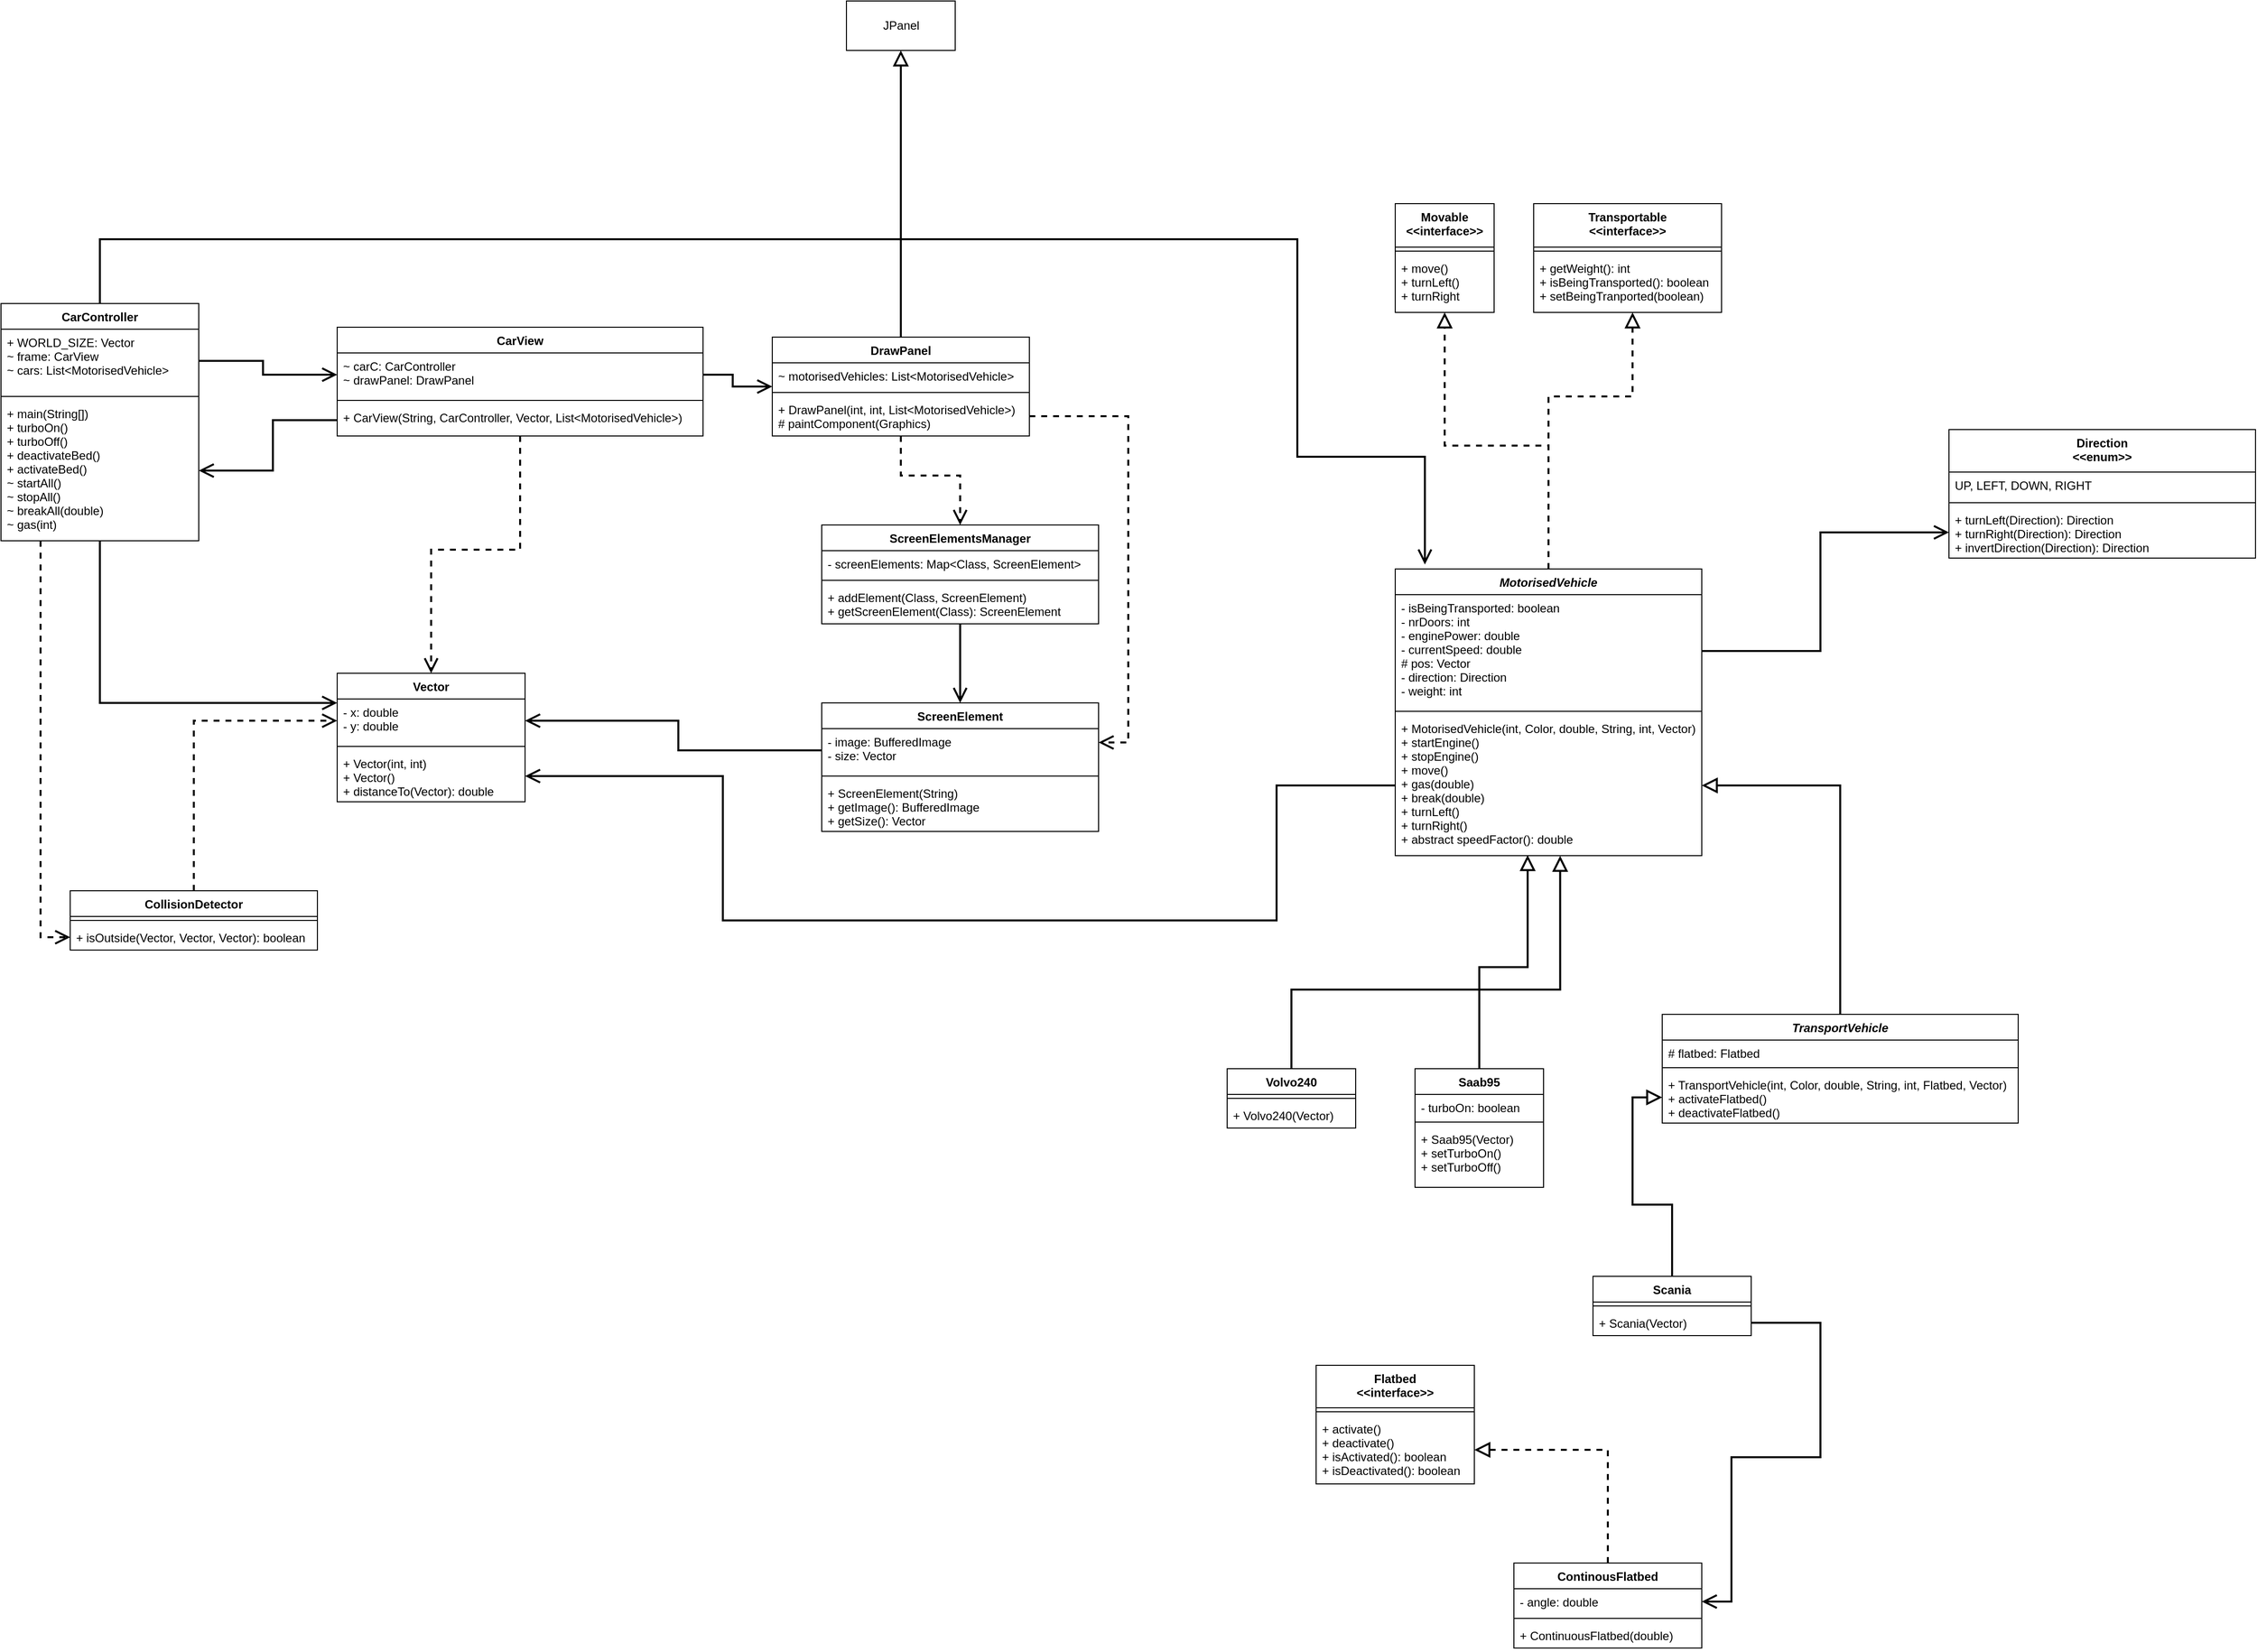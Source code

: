 <mxfile version="12.3.6" type="github" pages="1">
  <diagram id="S3boWNUAbr6cdMEhZepz" name="Page-1">
    <mxGraphModel dx="1896" dy="2156" grid="1" gridSize="10" guides="1" tooltips="1" connect="1" arrows="1" fold="1" page="1" pageScale="1" pageWidth="850" pageHeight="1100" math="0" shadow="0">
      <root>
        <mxCell id="0"/>
        <mxCell id="1" parent="0"/>
        <mxCell id="bAPzMN1ctLrp0MAVzlvX-47" style="edgeStyle=orthogonalEdgeStyle;rounded=0;orthogonalLoop=1;jettySize=auto;html=1;endArrow=open;endFill=0;endSize=11;strokeWidth=2;" edge="1" parent="1" source="bAPzMN1ctLrp0MAVzlvX-1" target="bAPzMN1ctLrp0MAVzlvX-42">
          <mxGeometry relative="1" as="geometry">
            <Array as="points">
              <mxPoint x="120" y="540"/>
            </Array>
          </mxGeometry>
        </mxCell>
        <mxCell id="bAPzMN1ctLrp0MAVzlvX-122" style="edgeStyle=orthogonalEdgeStyle;rounded=0;orthogonalLoop=1;jettySize=auto;html=1;dashed=1;endArrow=open;endFill=0;endSize=11;strokeWidth=2;" edge="1" parent="1" source="bAPzMN1ctLrp0MAVzlvX-1" target="bAPzMN1ctLrp0MAVzlvX-120">
          <mxGeometry relative="1" as="geometry">
            <Array as="points">
              <mxPoint x="60" y="777"/>
            </Array>
          </mxGeometry>
        </mxCell>
        <mxCell id="bAPzMN1ctLrp0MAVzlvX-123" style="edgeStyle=orthogonalEdgeStyle;rounded=0;orthogonalLoop=1;jettySize=auto;html=1;endArrow=open;endFill=0;endSize=11;strokeWidth=2;" edge="1" parent="1" source="bAPzMN1ctLrp0MAVzlvX-1">
          <mxGeometry relative="1" as="geometry">
            <mxPoint x="1460" y="400" as="targetPoint"/>
            <Array as="points">
              <mxPoint x="120" y="71"/>
              <mxPoint x="1331" y="71"/>
              <mxPoint x="1331" y="291"/>
              <mxPoint x="1460" y="291"/>
            </Array>
          </mxGeometry>
        </mxCell>
        <mxCell id="bAPzMN1ctLrp0MAVzlvX-1" value="CarController" style="swimlane;fontStyle=1;align=center;verticalAlign=top;childLayout=stackLayout;horizontal=1;startSize=26;horizontalStack=0;resizeParent=1;resizeParentMax=0;resizeLast=0;collapsible=1;marginBottom=0;" vertex="1" parent="1">
          <mxGeometry x="20" y="136" width="200" height="240" as="geometry"/>
        </mxCell>
        <mxCell id="bAPzMN1ctLrp0MAVzlvX-2" value="+ WORLD_SIZE: Vector&#xa;~ frame: CarView&#xa;~ cars: List&lt;MotorisedVehicle&gt;" style="text;strokeColor=none;fillColor=none;align=left;verticalAlign=top;spacingLeft=4;spacingRight=4;overflow=hidden;rotatable=0;points=[[0,0.5],[1,0.5]];portConstraint=eastwest;" vertex="1" parent="bAPzMN1ctLrp0MAVzlvX-1">
          <mxGeometry y="26" width="200" height="64" as="geometry"/>
        </mxCell>
        <mxCell id="bAPzMN1ctLrp0MAVzlvX-3" value="" style="line;strokeWidth=1;fillColor=none;align=left;verticalAlign=middle;spacingTop=-1;spacingLeft=3;spacingRight=3;rotatable=0;labelPosition=right;points=[];portConstraint=eastwest;" vertex="1" parent="bAPzMN1ctLrp0MAVzlvX-1">
          <mxGeometry y="90" width="200" height="8" as="geometry"/>
        </mxCell>
        <mxCell id="bAPzMN1ctLrp0MAVzlvX-4" value="+ main(String[])&#xa;+ turboOn()&#xa;+ turboOff()&#xa;+ deactivateBed()&#xa;+ activateBed()&#xa;~ startAll()&#xa;~ stopAll()&#xa;~ breakAll(double)&#xa;~ gas(int)" style="text;strokeColor=none;fillColor=none;align=left;verticalAlign=top;spacingLeft=4;spacingRight=4;overflow=hidden;rotatable=0;points=[[0,0.5],[1,0.5]];portConstraint=eastwest;fontStyle=0" vertex="1" parent="bAPzMN1ctLrp0MAVzlvX-1">
          <mxGeometry y="98" width="200" height="142" as="geometry"/>
        </mxCell>
        <mxCell id="bAPzMN1ctLrp0MAVzlvX-48" style="edgeStyle=orthogonalEdgeStyle;rounded=0;orthogonalLoop=1;jettySize=auto;html=1;endArrow=open;endFill=0;endSize=11;strokeWidth=2;dashed=1;" edge="1" parent="1" source="bAPzMN1ctLrp0MAVzlvX-5" target="bAPzMN1ctLrp0MAVzlvX-42">
          <mxGeometry relative="1" as="geometry"/>
        </mxCell>
        <mxCell id="bAPzMN1ctLrp0MAVzlvX-5" value="CarView" style="swimlane;fontStyle=1;align=center;verticalAlign=top;childLayout=stackLayout;horizontal=1;startSize=26;horizontalStack=0;resizeParent=1;resizeParentMax=0;resizeLast=0;collapsible=1;marginBottom=0;" vertex="1" parent="1">
          <mxGeometry x="360" y="160" width="370" height="110" as="geometry"/>
        </mxCell>
        <mxCell id="bAPzMN1ctLrp0MAVzlvX-6" value="~ carC: CarController&#xa;~ drawPanel: DrawPanel" style="text;strokeColor=none;fillColor=none;align=left;verticalAlign=top;spacingLeft=4;spacingRight=4;overflow=hidden;rotatable=0;points=[[0,0.5],[1,0.5]];portConstraint=eastwest;" vertex="1" parent="bAPzMN1ctLrp0MAVzlvX-5">
          <mxGeometry y="26" width="370" height="44" as="geometry"/>
        </mxCell>
        <mxCell id="bAPzMN1ctLrp0MAVzlvX-7" value="" style="line;strokeWidth=1;fillColor=none;align=left;verticalAlign=middle;spacingTop=-1;spacingLeft=3;spacingRight=3;rotatable=0;labelPosition=right;points=[];portConstraint=eastwest;" vertex="1" parent="bAPzMN1ctLrp0MAVzlvX-5">
          <mxGeometry y="70" width="370" height="8" as="geometry"/>
        </mxCell>
        <mxCell id="bAPzMN1ctLrp0MAVzlvX-8" value="+ CarView(String, CarController, Vector, List&lt;MotorisedVehicle&gt;)&#xa;" style="text;strokeColor=none;fillColor=none;align=left;verticalAlign=top;spacingLeft=4;spacingRight=4;overflow=hidden;rotatable=0;points=[[0,0.5],[1,0.5]];portConstraint=eastwest;" vertex="1" parent="bAPzMN1ctLrp0MAVzlvX-5">
          <mxGeometry y="78" width="370" height="32" as="geometry"/>
        </mxCell>
        <mxCell id="bAPzMN1ctLrp0MAVzlvX-14" style="edgeStyle=orthogonalEdgeStyle;rounded=0;orthogonalLoop=1;jettySize=auto;html=1;exitX=1;exitY=0.5;exitDx=0;exitDy=0;entryX=0;entryY=0.5;entryDx=0;entryDy=0;endArrow=open;endFill=0;endSize=11;strokeWidth=2;" edge="1" parent="1" source="bAPzMN1ctLrp0MAVzlvX-2" target="bAPzMN1ctLrp0MAVzlvX-6">
          <mxGeometry relative="1" as="geometry"/>
        </mxCell>
        <mxCell id="bAPzMN1ctLrp0MAVzlvX-15" style="edgeStyle=orthogonalEdgeStyle;rounded=0;orthogonalLoop=1;jettySize=auto;html=1;exitX=0;exitY=0.5;exitDx=0;exitDy=0;endArrow=open;endFill=0;endSize=11;strokeWidth=2;" edge="1" parent="1" source="bAPzMN1ctLrp0MAVzlvX-8" target="bAPzMN1ctLrp0MAVzlvX-4">
          <mxGeometry relative="1" as="geometry"/>
        </mxCell>
        <mxCell id="bAPzMN1ctLrp0MAVzlvX-22" style="edgeStyle=orthogonalEdgeStyle;rounded=0;orthogonalLoop=1;jettySize=auto;html=1;exitX=0.5;exitY=0;exitDx=0;exitDy=0;entryX=0.5;entryY=1;entryDx=0;entryDy=0;endArrow=block;endFill=0;endSize=11;strokeWidth=2;" edge="1" parent="1" source="bAPzMN1ctLrp0MAVzlvX-16" target="bAPzMN1ctLrp0MAVzlvX-20">
          <mxGeometry relative="1" as="geometry"/>
        </mxCell>
        <mxCell id="bAPzMN1ctLrp0MAVzlvX-35" style="edgeStyle=orthogonalEdgeStyle;rounded=0;orthogonalLoop=1;jettySize=auto;html=1;entryX=0.5;entryY=0;entryDx=0;entryDy=0;endArrow=open;endFill=0;endSize=11;strokeWidth=2;dashed=1;" edge="1" parent="1" source="bAPzMN1ctLrp0MAVzlvX-16" target="bAPzMN1ctLrp0MAVzlvX-24">
          <mxGeometry relative="1" as="geometry"/>
        </mxCell>
        <mxCell id="bAPzMN1ctLrp0MAVzlvX-16" value="DrawPanel" style="swimlane;fontStyle=1;align=center;verticalAlign=top;childLayout=stackLayout;horizontal=1;startSize=26;horizontalStack=0;resizeParent=1;resizeParentMax=0;resizeLast=0;collapsible=1;marginBottom=0;" vertex="1" parent="1">
          <mxGeometry x="800" y="170" width="260" height="100" as="geometry"/>
        </mxCell>
        <mxCell id="bAPzMN1ctLrp0MAVzlvX-17" value="~ motorisedVehicles: List&lt;MotorisedVehicle&gt;" style="text;strokeColor=none;fillColor=none;align=left;verticalAlign=top;spacingLeft=4;spacingRight=4;overflow=hidden;rotatable=0;points=[[0,0.5],[1,0.5]];portConstraint=eastwest;" vertex="1" parent="bAPzMN1ctLrp0MAVzlvX-16">
          <mxGeometry y="26" width="260" height="26" as="geometry"/>
        </mxCell>
        <mxCell id="bAPzMN1ctLrp0MAVzlvX-18" value="" style="line;strokeWidth=1;fillColor=none;align=left;verticalAlign=middle;spacingTop=-1;spacingLeft=3;spacingRight=3;rotatable=0;labelPosition=right;points=[];portConstraint=eastwest;" vertex="1" parent="bAPzMN1ctLrp0MAVzlvX-16">
          <mxGeometry y="52" width="260" height="8" as="geometry"/>
        </mxCell>
        <mxCell id="bAPzMN1ctLrp0MAVzlvX-19" value="+ DrawPanel(int, int, List&lt;MotorisedVehicle&gt;)&#xa;# paintComponent(Graphics)" style="text;strokeColor=none;fillColor=none;align=left;verticalAlign=top;spacingLeft=4;spacingRight=4;overflow=hidden;rotatable=0;points=[[0,0.5],[1,0.5]];portConstraint=eastwest;" vertex="1" parent="bAPzMN1ctLrp0MAVzlvX-16">
          <mxGeometry y="60" width="260" height="40" as="geometry"/>
        </mxCell>
        <mxCell id="bAPzMN1ctLrp0MAVzlvX-20" value="JPanel" style="html=1;" vertex="1" parent="1">
          <mxGeometry x="875" y="-170" width="110" height="50" as="geometry"/>
        </mxCell>
        <mxCell id="bAPzMN1ctLrp0MAVzlvX-21" style="edgeStyle=orthogonalEdgeStyle;rounded=0;orthogonalLoop=1;jettySize=auto;html=1;exitX=1;exitY=0.5;exitDx=0;exitDy=0;entryX=0;entryY=0.5;entryDx=0;entryDy=0;endArrow=open;endFill=0;endSize=11;strokeWidth=2;" edge="1" parent="1" source="bAPzMN1ctLrp0MAVzlvX-6" target="bAPzMN1ctLrp0MAVzlvX-16">
          <mxGeometry relative="1" as="geometry"/>
        </mxCell>
        <mxCell id="bAPzMN1ctLrp0MAVzlvX-40" value="" style="edgeStyle=orthogonalEdgeStyle;rounded=0;orthogonalLoop=1;jettySize=auto;html=1;endArrow=open;endFill=0;endSize=11;strokeWidth=2;" edge="1" parent="1" source="bAPzMN1ctLrp0MAVzlvX-24" target="bAPzMN1ctLrp0MAVzlvX-36">
          <mxGeometry relative="1" as="geometry"/>
        </mxCell>
        <mxCell id="bAPzMN1ctLrp0MAVzlvX-24" value="ScreenElementsManager" style="swimlane;fontStyle=1;align=center;verticalAlign=top;childLayout=stackLayout;horizontal=1;startSize=26;horizontalStack=0;resizeParent=1;resizeParentMax=0;resizeLast=0;collapsible=1;marginBottom=0;" vertex="1" parent="1">
          <mxGeometry x="850" y="360" width="280" height="100" as="geometry"/>
        </mxCell>
        <mxCell id="bAPzMN1ctLrp0MAVzlvX-25" value="- screenElements: Map&lt;Class, ScreenElement&gt;" style="text;strokeColor=none;fillColor=none;align=left;verticalAlign=top;spacingLeft=4;spacingRight=4;overflow=hidden;rotatable=0;points=[[0,0.5],[1,0.5]];portConstraint=eastwest;" vertex="1" parent="bAPzMN1ctLrp0MAVzlvX-24">
          <mxGeometry y="26" width="280" height="26" as="geometry"/>
        </mxCell>
        <mxCell id="bAPzMN1ctLrp0MAVzlvX-26" value="" style="line;strokeWidth=1;fillColor=none;align=left;verticalAlign=middle;spacingTop=-1;spacingLeft=3;spacingRight=3;rotatable=0;labelPosition=right;points=[];portConstraint=eastwest;" vertex="1" parent="bAPzMN1ctLrp0MAVzlvX-24">
          <mxGeometry y="52" width="280" height="8" as="geometry"/>
        </mxCell>
        <mxCell id="bAPzMN1ctLrp0MAVzlvX-27" value="+ addElement(Class, ScreenElement)&#xa;+ getScreenElement(Class): ScreenElement" style="text;strokeColor=none;fillColor=none;align=left;verticalAlign=top;spacingLeft=4;spacingRight=4;overflow=hidden;rotatable=0;points=[[0,0.5],[1,0.5]];portConstraint=eastwest;" vertex="1" parent="bAPzMN1ctLrp0MAVzlvX-24">
          <mxGeometry y="60" width="280" height="40" as="geometry"/>
        </mxCell>
        <mxCell id="bAPzMN1ctLrp0MAVzlvX-36" value="ScreenElement" style="swimlane;fontStyle=1;align=center;verticalAlign=top;childLayout=stackLayout;horizontal=1;startSize=26;horizontalStack=0;resizeParent=1;resizeParentMax=0;resizeLast=0;collapsible=1;marginBottom=0;" vertex="1" parent="1">
          <mxGeometry x="850" y="540" width="280" height="130" as="geometry"/>
        </mxCell>
        <mxCell id="bAPzMN1ctLrp0MAVzlvX-37" value="- image: BufferedImage&#xa;- size: Vector" style="text;strokeColor=none;fillColor=none;align=left;verticalAlign=top;spacingLeft=4;spacingRight=4;overflow=hidden;rotatable=0;points=[[0,0.5],[1,0.5]];portConstraint=eastwest;" vertex="1" parent="bAPzMN1ctLrp0MAVzlvX-36">
          <mxGeometry y="26" width="280" height="44" as="geometry"/>
        </mxCell>
        <mxCell id="bAPzMN1ctLrp0MAVzlvX-38" value="" style="line;strokeWidth=1;fillColor=none;align=left;verticalAlign=middle;spacingTop=-1;spacingLeft=3;spacingRight=3;rotatable=0;labelPosition=right;points=[];portConstraint=eastwest;" vertex="1" parent="bAPzMN1ctLrp0MAVzlvX-36">
          <mxGeometry y="70" width="280" height="8" as="geometry"/>
        </mxCell>
        <mxCell id="bAPzMN1ctLrp0MAVzlvX-39" value="+ ScreenElement(String)&#xa;+ getImage(): BufferedImage&#xa;+ getSize(): Vector" style="text;strokeColor=none;fillColor=none;align=left;verticalAlign=top;spacingLeft=4;spacingRight=4;overflow=hidden;rotatable=0;points=[[0,0.5],[1,0.5]];portConstraint=eastwest;" vertex="1" parent="bAPzMN1ctLrp0MAVzlvX-36">
          <mxGeometry y="78" width="280" height="52" as="geometry"/>
        </mxCell>
        <mxCell id="bAPzMN1ctLrp0MAVzlvX-41" style="edgeStyle=orthogonalEdgeStyle;rounded=0;orthogonalLoop=1;jettySize=auto;html=1;entryX=1;entryY=0.318;entryDx=0;entryDy=0;entryPerimeter=0;dashed=1;endArrow=open;endFill=0;endSize=11;strokeWidth=2;" edge="1" parent="1" source="bAPzMN1ctLrp0MAVzlvX-19" target="bAPzMN1ctLrp0MAVzlvX-37">
          <mxGeometry relative="1" as="geometry"/>
        </mxCell>
        <mxCell id="bAPzMN1ctLrp0MAVzlvX-42" value="Vector" style="swimlane;fontStyle=1;align=center;verticalAlign=top;childLayout=stackLayout;horizontal=1;startSize=26;horizontalStack=0;resizeParent=1;resizeParentMax=0;resizeLast=0;collapsible=1;marginBottom=0;" vertex="1" parent="1">
          <mxGeometry x="360" y="510" width="190" height="130" as="geometry"/>
        </mxCell>
        <mxCell id="bAPzMN1ctLrp0MAVzlvX-43" value="- x: double&#xa;- y: double" style="text;strokeColor=none;fillColor=none;align=left;verticalAlign=top;spacingLeft=4;spacingRight=4;overflow=hidden;rotatable=0;points=[[0,0.5],[1,0.5]];portConstraint=eastwest;" vertex="1" parent="bAPzMN1ctLrp0MAVzlvX-42">
          <mxGeometry y="26" width="190" height="44" as="geometry"/>
        </mxCell>
        <mxCell id="bAPzMN1ctLrp0MAVzlvX-44" value="" style="line;strokeWidth=1;fillColor=none;align=left;verticalAlign=middle;spacingTop=-1;spacingLeft=3;spacingRight=3;rotatable=0;labelPosition=right;points=[];portConstraint=eastwest;" vertex="1" parent="bAPzMN1ctLrp0MAVzlvX-42">
          <mxGeometry y="70" width="190" height="8" as="geometry"/>
        </mxCell>
        <mxCell id="bAPzMN1ctLrp0MAVzlvX-45" value="+ Vector(int, int)&#xa;+ Vector()&#xa;+ distanceTo(Vector): double" style="text;strokeColor=none;fillColor=none;align=left;verticalAlign=top;spacingLeft=4;spacingRight=4;overflow=hidden;rotatable=0;points=[[0,0.5],[1,0.5]];portConstraint=eastwest;" vertex="1" parent="bAPzMN1ctLrp0MAVzlvX-42">
          <mxGeometry y="78" width="190" height="52" as="geometry"/>
        </mxCell>
        <mxCell id="bAPzMN1ctLrp0MAVzlvX-46" style="edgeStyle=orthogonalEdgeStyle;rounded=0;orthogonalLoop=1;jettySize=auto;html=1;exitX=0;exitY=0.5;exitDx=0;exitDy=0;endArrow=open;endFill=0;endSize=11;strokeWidth=2;" edge="1" parent="1" source="bAPzMN1ctLrp0MAVzlvX-37" target="bAPzMN1ctLrp0MAVzlvX-43">
          <mxGeometry relative="1" as="geometry"/>
        </mxCell>
        <mxCell id="bAPzMN1ctLrp0MAVzlvX-57" value="" style="edgeStyle=orthogonalEdgeStyle;rounded=0;orthogonalLoop=1;jettySize=auto;html=1;dashed=1;endArrow=block;endFill=0;endSize=11;strokeWidth=2;" edge="1" parent="1" source="bAPzMN1ctLrp0MAVzlvX-49" target="bAPzMN1ctLrp0MAVzlvX-53">
          <mxGeometry relative="1" as="geometry"/>
        </mxCell>
        <mxCell id="bAPzMN1ctLrp0MAVzlvX-61" style="edgeStyle=orthogonalEdgeStyle;rounded=0;orthogonalLoop=1;jettySize=auto;html=1;dashed=1;endArrow=block;endFill=0;endSize=11;strokeWidth=2;" edge="1" parent="1" source="bAPzMN1ctLrp0MAVzlvX-49" target="bAPzMN1ctLrp0MAVzlvX-60">
          <mxGeometry relative="1" as="geometry">
            <Array as="points">
              <mxPoint x="1585" y="230"/>
              <mxPoint x="1670" y="230"/>
            </Array>
          </mxGeometry>
        </mxCell>
        <mxCell id="bAPzMN1ctLrp0MAVzlvX-49" value="MotorisedVehicle" style="swimlane;fontStyle=3;align=center;verticalAlign=top;childLayout=stackLayout;horizontal=1;startSize=26;horizontalStack=0;resizeParent=1;resizeParentMax=0;resizeLast=0;collapsible=1;marginBottom=0;" vertex="1" parent="1">
          <mxGeometry x="1430" y="404.5" width="310" height="290" as="geometry"/>
        </mxCell>
        <mxCell id="bAPzMN1ctLrp0MAVzlvX-50" value="- isBeingTransported: boolean&#xa;- nrDoors: int&#xa;- enginePower: double&#xa;- currentSpeed: double&#xa;# pos: Vector&#xa;- direction: Direction&#xa;- weight: int" style="text;strokeColor=none;fillColor=none;align=left;verticalAlign=top;spacingLeft=4;spacingRight=4;overflow=hidden;rotatable=0;points=[[0,0.5],[1,0.5]];portConstraint=eastwest;" vertex="1" parent="bAPzMN1ctLrp0MAVzlvX-49">
          <mxGeometry y="26" width="310" height="114" as="geometry"/>
        </mxCell>
        <mxCell id="bAPzMN1ctLrp0MAVzlvX-51" value="" style="line;strokeWidth=1;fillColor=none;align=left;verticalAlign=middle;spacingTop=-1;spacingLeft=3;spacingRight=3;rotatable=0;labelPosition=right;points=[];portConstraint=eastwest;" vertex="1" parent="bAPzMN1ctLrp0MAVzlvX-49">
          <mxGeometry y="140" width="310" height="8" as="geometry"/>
        </mxCell>
        <mxCell id="bAPzMN1ctLrp0MAVzlvX-52" value="+ MotorisedVehicle(int, Color, double, String, int, Vector)&#xa;+ startEngine()&#xa;+ stopEngine()&#xa;+ move()&#xa;+ gas(double)&#xa;+ break(double)&#xa;+ turnLeft()&#xa;+ turnRight()&#xa;+ abstract speedFactor(): double" style="text;strokeColor=none;fillColor=none;align=left;verticalAlign=top;spacingLeft=4;spacingRight=4;overflow=hidden;rotatable=0;points=[[0,0.5],[1,0.5]];portConstraint=eastwest;" vertex="1" parent="bAPzMN1ctLrp0MAVzlvX-49">
          <mxGeometry y="148" width="310" height="142" as="geometry"/>
        </mxCell>
        <mxCell id="bAPzMN1ctLrp0MAVzlvX-98" style="edgeStyle=orthogonalEdgeStyle;rounded=0;orthogonalLoop=1;jettySize=auto;html=1;entryX=0.538;entryY=1.001;entryDx=0;entryDy=0;entryPerimeter=0;endArrow=block;endFill=0;endSize=11;strokeWidth=2;" edge="1" parent="1" source="bAPzMN1ctLrp0MAVzlvX-74" target="bAPzMN1ctLrp0MAVzlvX-52">
          <mxGeometry relative="1" as="geometry">
            <Array as="points">
              <mxPoint x="1325" y="830"/>
              <mxPoint x="1597" y="830"/>
            </Array>
          </mxGeometry>
        </mxCell>
        <mxCell id="bAPzMN1ctLrp0MAVzlvX-74" value="Volvo240" style="swimlane;fontStyle=1;align=center;verticalAlign=top;childLayout=stackLayout;horizontal=1;startSize=26;horizontalStack=0;resizeParent=1;resizeParentMax=0;resizeLast=0;collapsible=1;marginBottom=0;" vertex="1" parent="1">
          <mxGeometry x="1260" y="910" width="130" height="60" as="geometry"/>
        </mxCell>
        <mxCell id="bAPzMN1ctLrp0MAVzlvX-76" value="" style="line;strokeWidth=1;fillColor=none;align=left;verticalAlign=middle;spacingTop=-1;spacingLeft=3;spacingRight=3;rotatable=0;labelPosition=right;points=[];portConstraint=eastwest;" vertex="1" parent="bAPzMN1ctLrp0MAVzlvX-74">
          <mxGeometry y="26" width="130" height="8" as="geometry"/>
        </mxCell>
        <mxCell id="bAPzMN1ctLrp0MAVzlvX-77" value="+ Volvo240(Vector)" style="text;strokeColor=none;fillColor=none;align=left;verticalAlign=top;spacingLeft=4;spacingRight=4;overflow=hidden;rotatable=0;points=[[0,0.5],[1,0.5]];portConstraint=eastwest;" vertex="1" parent="bAPzMN1ctLrp0MAVzlvX-74">
          <mxGeometry y="34" width="130" height="26" as="geometry"/>
        </mxCell>
        <mxCell id="bAPzMN1ctLrp0MAVzlvX-53" value="Movable&#xa;&lt;&lt;interface&gt;&gt;" style="swimlane;fontStyle=1;align=center;verticalAlign=top;childLayout=stackLayout;horizontal=1;startSize=44;horizontalStack=0;resizeParent=1;resizeParentMax=0;resizeLast=0;collapsible=1;marginBottom=0;" vertex="1" parent="1">
          <mxGeometry x="1430" y="35" width="100" height="110" as="geometry"/>
        </mxCell>
        <mxCell id="bAPzMN1ctLrp0MAVzlvX-55" value="" style="line;strokeWidth=1;fillColor=none;align=left;verticalAlign=middle;spacingTop=-1;spacingLeft=3;spacingRight=3;rotatable=0;labelPosition=right;points=[];portConstraint=eastwest;" vertex="1" parent="bAPzMN1ctLrp0MAVzlvX-53">
          <mxGeometry y="44" width="100" height="8" as="geometry"/>
        </mxCell>
        <mxCell id="bAPzMN1ctLrp0MAVzlvX-56" value="+ move()&#xa;+ turnLeft()&#xa;+ turnRight" style="text;strokeColor=none;fillColor=none;align=left;verticalAlign=top;spacingLeft=4;spacingRight=4;overflow=hidden;rotatable=0;points=[[0,0.5],[1,0.5]];portConstraint=eastwest;" vertex="1" parent="bAPzMN1ctLrp0MAVzlvX-53">
          <mxGeometry y="52" width="100" height="58" as="geometry"/>
        </mxCell>
        <mxCell id="bAPzMN1ctLrp0MAVzlvX-58" value="Transportable&#xa;&lt;&lt;interface&gt;&gt;" style="swimlane;fontStyle=1;align=center;verticalAlign=top;childLayout=stackLayout;horizontal=1;startSize=44;horizontalStack=0;resizeParent=1;resizeParentMax=0;resizeLast=0;collapsible=1;marginBottom=0;" vertex="1" parent="1">
          <mxGeometry x="1570" y="35" width="190" height="110" as="geometry"/>
        </mxCell>
        <mxCell id="bAPzMN1ctLrp0MAVzlvX-59" value="" style="line;strokeWidth=1;fillColor=none;align=left;verticalAlign=middle;spacingTop=-1;spacingLeft=3;spacingRight=3;rotatable=0;labelPosition=right;points=[];portConstraint=eastwest;" vertex="1" parent="bAPzMN1ctLrp0MAVzlvX-58">
          <mxGeometry y="44" width="190" height="8" as="geometry"/>
        </mxCell>
        <mxCell id="bAPzMN1ctLrp0MAVzlvX-60" value="+ getWeight(): int&#xa;+ isBeingTransported(): boolean&#xa;+ setBeingTranported(boolean)" style="text;strokeColor=none;fillColor=none;align=left;verticalAlign=top;spacingLeft=4;spacingRight=4;overflow=hidden;rotatable=0;points=[[0,0.5],[1,0.5]];portConstraint=eastwest;" vertex="1" parent="bAPzMN1ctLrp0MAVzlvX-58">
          <mxGeometry y="52" width="190" height="58" as="geometry"/>
        </mxCell>
        <mxCell id="bAPzMN1ctLrp0MAVzlvX-66" value="Direction&#xa;&lt;&lt;enum&gt;&gt;" style="swimlane;fontStyle=1;align=center;verticalAlign=top;childLayout=stackLayout;horizontal=1;startSize=43;horizontalStack=0;resizeParent=1;resizeParentMax=0;resizeLast=0;collapsible=1;marginBottom=0;" vertex="1" parent="1">
          <mxGeometry x="1990" y="263.5" width="310" height="130" as="geometry"/>
        </mxCell>
        <mxCell id="bAPzMN1ctLrp0MAVzlvX-67" value="UP, LEFT, DOWN, RIGHT" style="text;strokeColor=none;fillColor=none;align=left;verticalAlign=top;spacingLeft=4;spacingRight=4;overflow=hidden;rotatable=0;points=[[0,0.5],[1,0.5]];portConstraint=eastwest;" vertex="1" parent="bAPzMN1ctLrp0MAVzlvX-66">
          <mxGeometry y="43" width="310" height="27" as="geometry"/>
        </mxCell>
        <mxCell id="bAPzMN1ctLrp0MAVzlvX-68" value="" style="line;strokeWidth=1;fillColor=none;align=left;verticalAlign=middle;spacingTop=-1;spacingLeft=3;spacingRight=3;rotatable=0;labelPosition=right;points=[];portConstraint=eastwest;" vertex="1" parent="bAPzMN1ctLrp0MAVzlvX-66">
          <mxGeometry y="70" width="310" height="8" as="geometry"/>
        </mxCell>
        <mxCell id="bAPzMN1ctLrp0MAVzlvX-69" value="+ turnLeft(Direction): Direction&#xa;+ turnRight(Direction): Direction&#xa;+ invertDirection(Direction): Direction" style="text;strokeColor=none;fillColor=none;align=left;verticalAlign=top;spacingLeft=4;spacingRight=4;overflow=hidden;rotatable=0;points=[[0,0.5],[1,0.5]];portConstraint=eastwest;" vertex="1" parent="bAPzMN1ctLrp0MAVzlvX-66">
          <mxGeometry y="78" width="310" height="52" as="geometry"/>
        </mxCell>
        <mxCell id="bAPzMN1ctLrp0MAVzlvX-71" style="edgeStyle=orthogonalEdgeStyle;rounded=0;orthogonalLoop=1;jettySize=auto;html=1;endArrow=open;endFill=0;endSize=11;strokeWidth=2;" edge="1" parent="1" source="bAPzMN1ctLrp0MAVzlvX-50" target="bAPzMN1ctLrp0MAVzlvX-69">
          <mxGeometry relative="1" as="geometry"/>
        </mxCell>
        <mxCell id="bAPzMN1ctLrp0MAVzlvX-97" style="edgeStyle=orthogonalEdgeStyle;rounded=0;orthogonalLoop=1;jettySize=auto;html=1;entryX=0.432;entryY=0.996;entryDx=0;entryDy=0;entryPerimeter=0;endArrow=block;endFill=0;endSize=11;strokeWidth=2;" edge="1" parent="1" source="bAPzMN1ctLrp0MAVzlvX-86" target="bAPzMN1ctLrp0MAVzlvX-52">
          <mxGeometry relative="1" as="geometry"/>
        </mxCell>
        <mxCell id="bAPzMN1ctLrp0MAVzlvX-86" value="Saab95" style="swimlane;fontStyle=1;align=center;verticalAlign=top;childLayout=stackLayout;horizontal=1;startSize=26;horizontalStack=0;resizeParent=1;resizeParentMax=0;resizeLast=0;collapsible=1;marginBottom=0;" vertex="1" parent="1">
          <mxGeometry x="1450" y="910" width="130" height="120" as="geometry"/>
        </mxCell>
        <mxCell id="bAPzMN1ctLrp0MAVzlvX-87" value="- turboOn: boolean" style="text;strokeColor=none;fillColor=none;align=left;verticalAlign=top;spacingLeft=4;spacingRight=4;overflow=hidden;rotatable=0;points=[[0,0.5],[1,0.5]];portConstraint=eastwest;" vertex="1" parent="bAPzMN1ctLrp0MAVzlvX-86">
          <mxGeometry y="26" width="130" height="24" as="geometry"/>
        </mxCell>
        <mxCell id="bAPzMN1ctLrp0MAVzlvX-88" value="" style="line;strokeWidth=1;fillColor=none;align=left;verticalAlign=middle;spacingTop=-1;spacingLeft=3;spacingRight=3;rotatable=0;labelPosition=right;points=[];portConstraint=eastwest;" vertex="1" parent="bAPzMN1ctLrp0MAVzlvX-86">
          <mxGeometry y="50" width="130" height="8" as="geometry"/>
        </mxCell>
        <mxCell id="bAPzMN1ctLrp0MAVzlvX-89" value="+ Saab95(Vector)&#xa;+ setTurboOn()&#xa;+ setTurboOff()" style="text;strokeColor=none;fillColor=none;align=left;verticalAlign=top;spacingLeft=4;spacingRight=4;overflow=hidden;rotatable=0;points=[[0,0.5],[1,0.5]];portConstraint=eastwest;" vertex="1" parent="bAPzMN1ctLrp0MAVzlvX-86">
          <mxGeometry y="58" width="130" height="62" as="geometry"/>
        </mxCell>
        <mxCell id="bAPzMN1ctLrp0MAVzlvX-96" style="edgeStyle=orthogonalEdgeStyle;rounded=0;orthogonalLoop=1;jettySize=auto;html=1;endArrow=block;endFill=0;endSize=11;strokeWidth=2;" edge="1" parent="1" source="bAPzMN1ctLrp0MAVzlvX-92" target="bAPzMN1ctLrp0MAVzlvX-52">
          <mxGeometry relative="1" as="geometry"/>
        </mxCell>
        <mxCell id="bAPzMN1ctLrp0MAVzlvX-92" value="TransportVehicle" style="swimlane;fontStyle=3;align=center;verticalAlign=top;childLayout=stackLayout;horizontal=1;startSize=26;horizontalStack=0;resizeParent=1;resizeParentMax=0;resizeLast=0;collapsible=1;marginBottom=0;" vertex="1" parent="1">
          <mxGeometry x="1700" y="855" width="360" height="110" as="geometry"/>
        </mxCell>
        <mxCell id="bAPzMN1ctLrp0MAVzlvX-93" value="# flatbed: Flatbed" style="text;strokeColor=none;fillColor=none;align=left;verticalAlign=top;spacingLeft=4;spacingRight=4;overflow=hidden;rotatable=0;points=[[0,0.5],[1,0.5]];portConstraint=eastwest;" vertex="1" parent="bAPzMN1ctLrp0MAVzlvX-92">
          <mxGeometry y="26" width="360" height="24" as="geometry"/>
        </mxCell>
        <mxCell id="bAPzMN1ctLrp0MAVzlvX-94" value="" style="line;strokeWidth=1;fillColor=none;align=left;verticalAlign=middle;spacingTop=-1;spacingLeft=3;spacingRight=3;rotatable=0;labelPosition=right;points=[];portConstraint=eastwest;" vertex="1" parent="bAPzMN1ctLrp0MAVzlvX-92">
          <mxGeometry y="50" width="360" height="8" as="geometry"/>
        </mxCell>
        <mxCell id="bAPzMN1ctLrp0MAVzlvX-95" value="+ TransportVehicle(int, Color, double, String, int, Flatbed, Vector)&#xa;+ activateFlatbed()&#xa;+ deactivateFlatbed()" style="text;strokeColor=none;fillColor=none;align=left;verticalAlign=top;spacingLeft=4;spacingRight=4;overflow=hidden;rotatable=0;points=[[0,0.5],[1,0.5]];portConstraint=eastwest;" vertex="1" parent="bAPzMN1ctLrp0MAVzlvX-92">
          <mxGeometry y="58" width="360" height="52" as="geometry"/>
        </mxCell>
        <mxCell id="bAPzMN1ctLrp0MAVzlvX-99" style="edgeStyle=orthogonalEdgeStyle;rounded=0;orthogonalLoop=1;jettySize=auto;html=1;endArrow=open;endFill=0;endSize=11;strokeWidth=2;" edge="1" parent="1" source="bAPzMN1ctLrp0MAVzlvX-52" target="bAPzMN1ctLrp0MAVzlvX-45">
          <mxGeometry relative="1" as="geometry">
            <Array as="points">
              <mxPoint x="1310" y="623"/>
              <mxPoint x="1310" y="760"/>
              <mxPoint x="750" y="760"/>
              <mxPoint x="750" y="614"/>
            </Array>
          </mxGeometry>
        </mxCell>
        <mxCell id="bAPzMN1ctLrp0MAVzlvX-104" style="edgeStyle=orthogonalEdgeStyle;rounded=0;orthogonalLoop=1;jettySize=auto;html=1;endArrow=block;endFill=0;endSize=11;strokeWidth=2;" edge="1" parent="1" source="bAPzMN1ctLrp0MAVzlvX-100" target="bAPzMN1ctLrp0MAVzlvX-95">
          <mxGeometry relative="1" as="geometry"/>
        </mxCell>
        <mxCell id="bAPzMN1ctLrp0MAVzlvX-100" value="Scania" style="swimlane;fontStyle=1;align=center;verticalAlign=top;childLayout=stackLayout;horizontal=1;startSize=26;horizontalStack=0;resizeParent=1;resizeParentMax=0;resizeLast=0;collapsible=1;marginBottom=0;" vertex="1" parent="1">
          <mxGeometry x="1630" y="1120" width="160" height="60" as="geometry"/>
        </mxCell>
        <mxCell id="bAPzMN1ctLrp0MAVzlvX-102" value="" style="line;strokeWidth=1;fillColor=none;align=left;verticalAlign=middle;spacingTop=-1;spacingLeft=3;spacingRight=3;rotatable=0;labelPosition=right;points=[];portConstraint=eastwest;" vertex="1" parent="bAPzMN1ctLrp0MAVzlvX-100">
          <mxGeometry y="26" width="160" height="8" as="geometry"/>
        </mxCell>
        <mxCell id="bAPzMN1ctLrp0MAVzlvX-103" value="+ Scania(Vector)" style="text;strokeColor=none;fillColor=none;align=left;verticalAlign=top;spacingLeft=4;spacingRight=4;overflow=hidden;rotatable=0;points=[[0,0.5],[1,0.5]];portConstraint=eastwest;" vertex="1" parent="bAPzMN1ctLrp0MAVzlvX-100">
          <mxGeometry y="34" width="160" height="26" as="geometry"/>
        </mxCell>
        <mxCell id="bAPzMN1ctLrp0MAVzlvX-105" value="Flatbed&#xa;&lt;&lt;interface&gt;&gt;" style="swimlane;fontStyle=1;align=center;verticalAlign=top;childLayout=stackLayout;horizontal=1;startSize=43;horizontalStack=0;resizeParent=1;resizeParentMax=0;resizeLast=0;collapsible=1;marginBottom=0;" vertex="1" parent="1">
          <mxGeometry x="1350" y="1210" width="160" height="120" as="geometry"/>
        </mxCell>
        <mxCell id="bAPzMN1ctLrp0MAVzlvX-107" value="" style="line;strokeWidth=1;fillColor=none;align=left;verticalAlign=middle;spacingTop=-1;spacingLeft=3;spacingRight=3;rotatable=0;labelPosition=right;points=[];portConstraint=eastwest;" vertex="1" parent="bAPzMN1ctLrp0MAVzlvX-105">
          <mxGeometry y="43" width="160" height="8" as="geometry"/>
        </mxCell>
        <mxCell id="bAPzMN1ctLrp0MAVzlvX-108" value="+ activate()&#xa;+ deactivate()&#xa;+ isActivated(): boolean&#xa;+ isDeactivated(): boolean" style="text;strokeColor=none;fillColor=none;align=left;verticalAlign=top;spacingLeft=4;spacingRight=4;overflow=hidden;rotatable=0;points=[[0,0.5],[1,0.5]];portConstraint=eastwest;" vertex="1" parent="bAPzMN1ctLrp0MAVzlvX-105">
          <mxGeometry y="51" width="160" height="69" as="geometry"/>
        </mxCell>
        <mxCell id="bAPzMN1ctLrp0MAVzlvX-114" style="edgeStyle=orthogonalEdgeStyle;rounded=0;orthogonalLoop=1;jettySize=auto;html=1;endArrow=block;endFill=0;endSize=11;strokeWidth=2;dashed=1;" edge="1" parent="1" source="bAPzMN1ctLrp0MAVzlvX-109" target="bAPzMN1ctLrp0MAVzlvX-108">
          <mxGeometry relative="1" as="geometry"/>
        </mxCell>
        <mxCell id="bAPzMN1ctLrp0MAVzlvX-109" value="ContinousFlatbed" style="swimlane;fontStyle=1;align=center;verticalAlign=top;childLayout=stackLayout;horizontal=1;startSize=26;horizontalStack=0;resizeParent=1;resizeParentMax=0;resizeLast=0;collapsible=1;marginBottom=0;" vertex="1" parent="1">
          <mxGeometry x="1550" y="1410" width="190" height="86" as="geometry"/>
        </mxCell>
        <mxCell id="bAPzMN1ctLrp0MAVzlvX-110" value="- angle: double" style="text;strokeColor=none;fillColor=none;align=left;verticalAlign=top;spacingLeft=4;spacingRight=4;overflow=hidden;rotatable=0;points=[[0,0.5],[1,0.5]];portConstraint=eastwest;" vertex="1" parent="bAPzMN1ctLrp0MAVzlvX-109">
          <mxGeometry y="26" width="190" height="26" as="geometry"/>
        </mxCell>
        <mxCell id="bAPzMN1ctLrp0MAVzlvX-111" value="" style="line;strokeWidth=1;fillColor=none;align=left;verticalAlign=middle;spacingTop=-1;spacingLeft=3;spacingRight=3;rotatable=0;labelPosition=right;points=[];portConstraint=eastwest;" vertex="1" parent="bAPzMN1ctLrp0MAVzlvX-109">
          <mxGeometry y="52" width="190" height="8" as="geometry"/>
        </mxCell>
        <mxCell id="bAPzMN1ctLrp0MAVzlvX-112" value="+ ContinuousFlatbed(double)" style="text;strokeColor=none;fillColor=none;align=left;verticalAlign=top;spacingLeft=4;spacingRight=4;overflow=hidden;rotatable=0;points=[[0,0.5],[1,0.5]];portConstraint=eastwest;" vertex="1" parent="bAPzMN1ctLrp0MAVzlvX-109">
          <mxGeometry y="60" width="190" height="26" as="geometry"/>
        </mxCell>
        <mxCell id="bAPzMN1ctLrp0MAVzlvX-115" style="edgeStyle=orthogonalEdgeStyle;rounded=0;orthogonalLoop=1;jettySize=auto;html=1;endArrow=open;endFill=0;endSize=11;strokeWidth=2;" edge="1" parent="1" source="bAPzMN1ctLrp0MAVzlvX-103" target="bAPzMN1ctLrp0MAVzlvX-110">
          <mxGeometry relative="1" as="geometry">
            <Array as="points">
              <mxPoint x="1860" y="1167"/>
              <mxPoint x="1860" y="1303"/>
              <mxPoint x="1770" y="1303"/>
              <mxPoint x="1770" y="1449"/>
            </Array>
          </mxGeometry>
        </mxCell>
        <mxCell id="bAPzMN1ctLrp0MAVzlvX-121" style="edgeStyle=orthogonalEdgeStyle;rounded=0;orthogonalLoop=1;jettySize=auto;html=1;endArrow=open;endFill=0;endSize=11;strokeWidth=2;dashed=1;" edge="1" parent="1" source="bAPzMN1ctLrp0MAVzlvX-117" target="bAPzMN1ctLrp0MAVzlvX-43">
          <mxGeometry relative="1" as="geometry"/>
        </mxCell>
        <mxCell id="bAPzMN1ctLrp0MAVzlvX-117" value="CollisionDetector" style="swimlane;fontStyle=1;align=center;verticalAlign=top;childLayout=stackLayout;horizontal=1;startSize=26;horizontalStack=0;resizeParent=1;resizeParentMax=0;resizeLast=0;collapsible=1;marginBottom=0;" vertex="1" parent="1">
          <mxGeometry x="90" y="730" width="250" height="60" as="geometry"/>
        </mxCell>
        <mxCell id="bAPzMN1ctLrp0MAVzlvX-119" value="" style="line;strokeWidth=1;fillColor=none;align=left;verticalAlign=middle;spacingTop=-1;spacingLeft=3;spacingRight=3;rotatable=0;labelPosition=right;points=[];portConstraint=eastwest;" vertex="1" parent="bAPzMN1ctLrp0MAVzlvX-117">
          <mxGeometry y="26" width="250" height="8" as="geometry"/>
        </mxCell>
        <mxCell id="bAPzMN1ctLrp0MAVzlvX-120" value="+ isOutside(Vector, Vector, Vector): boolean" style="text;strokeColor=none;fillColor=none;align=left;verticalAlign=top;spacingLeft=4;spacingRight=4;overflow=hidden;rotatable=0;points=[[0,0.5],[1,0.5]];portConstraint=eastwest;" vertex="1" parent="bAPzMN1ctLrp0MAVzlvX-117">
          <mxGeometry y="34" width="250" height="26" as="geometry"/>
        </mxCell>
      </root>
    </mxGraphModel>
  </diagram>
</mxfile>
